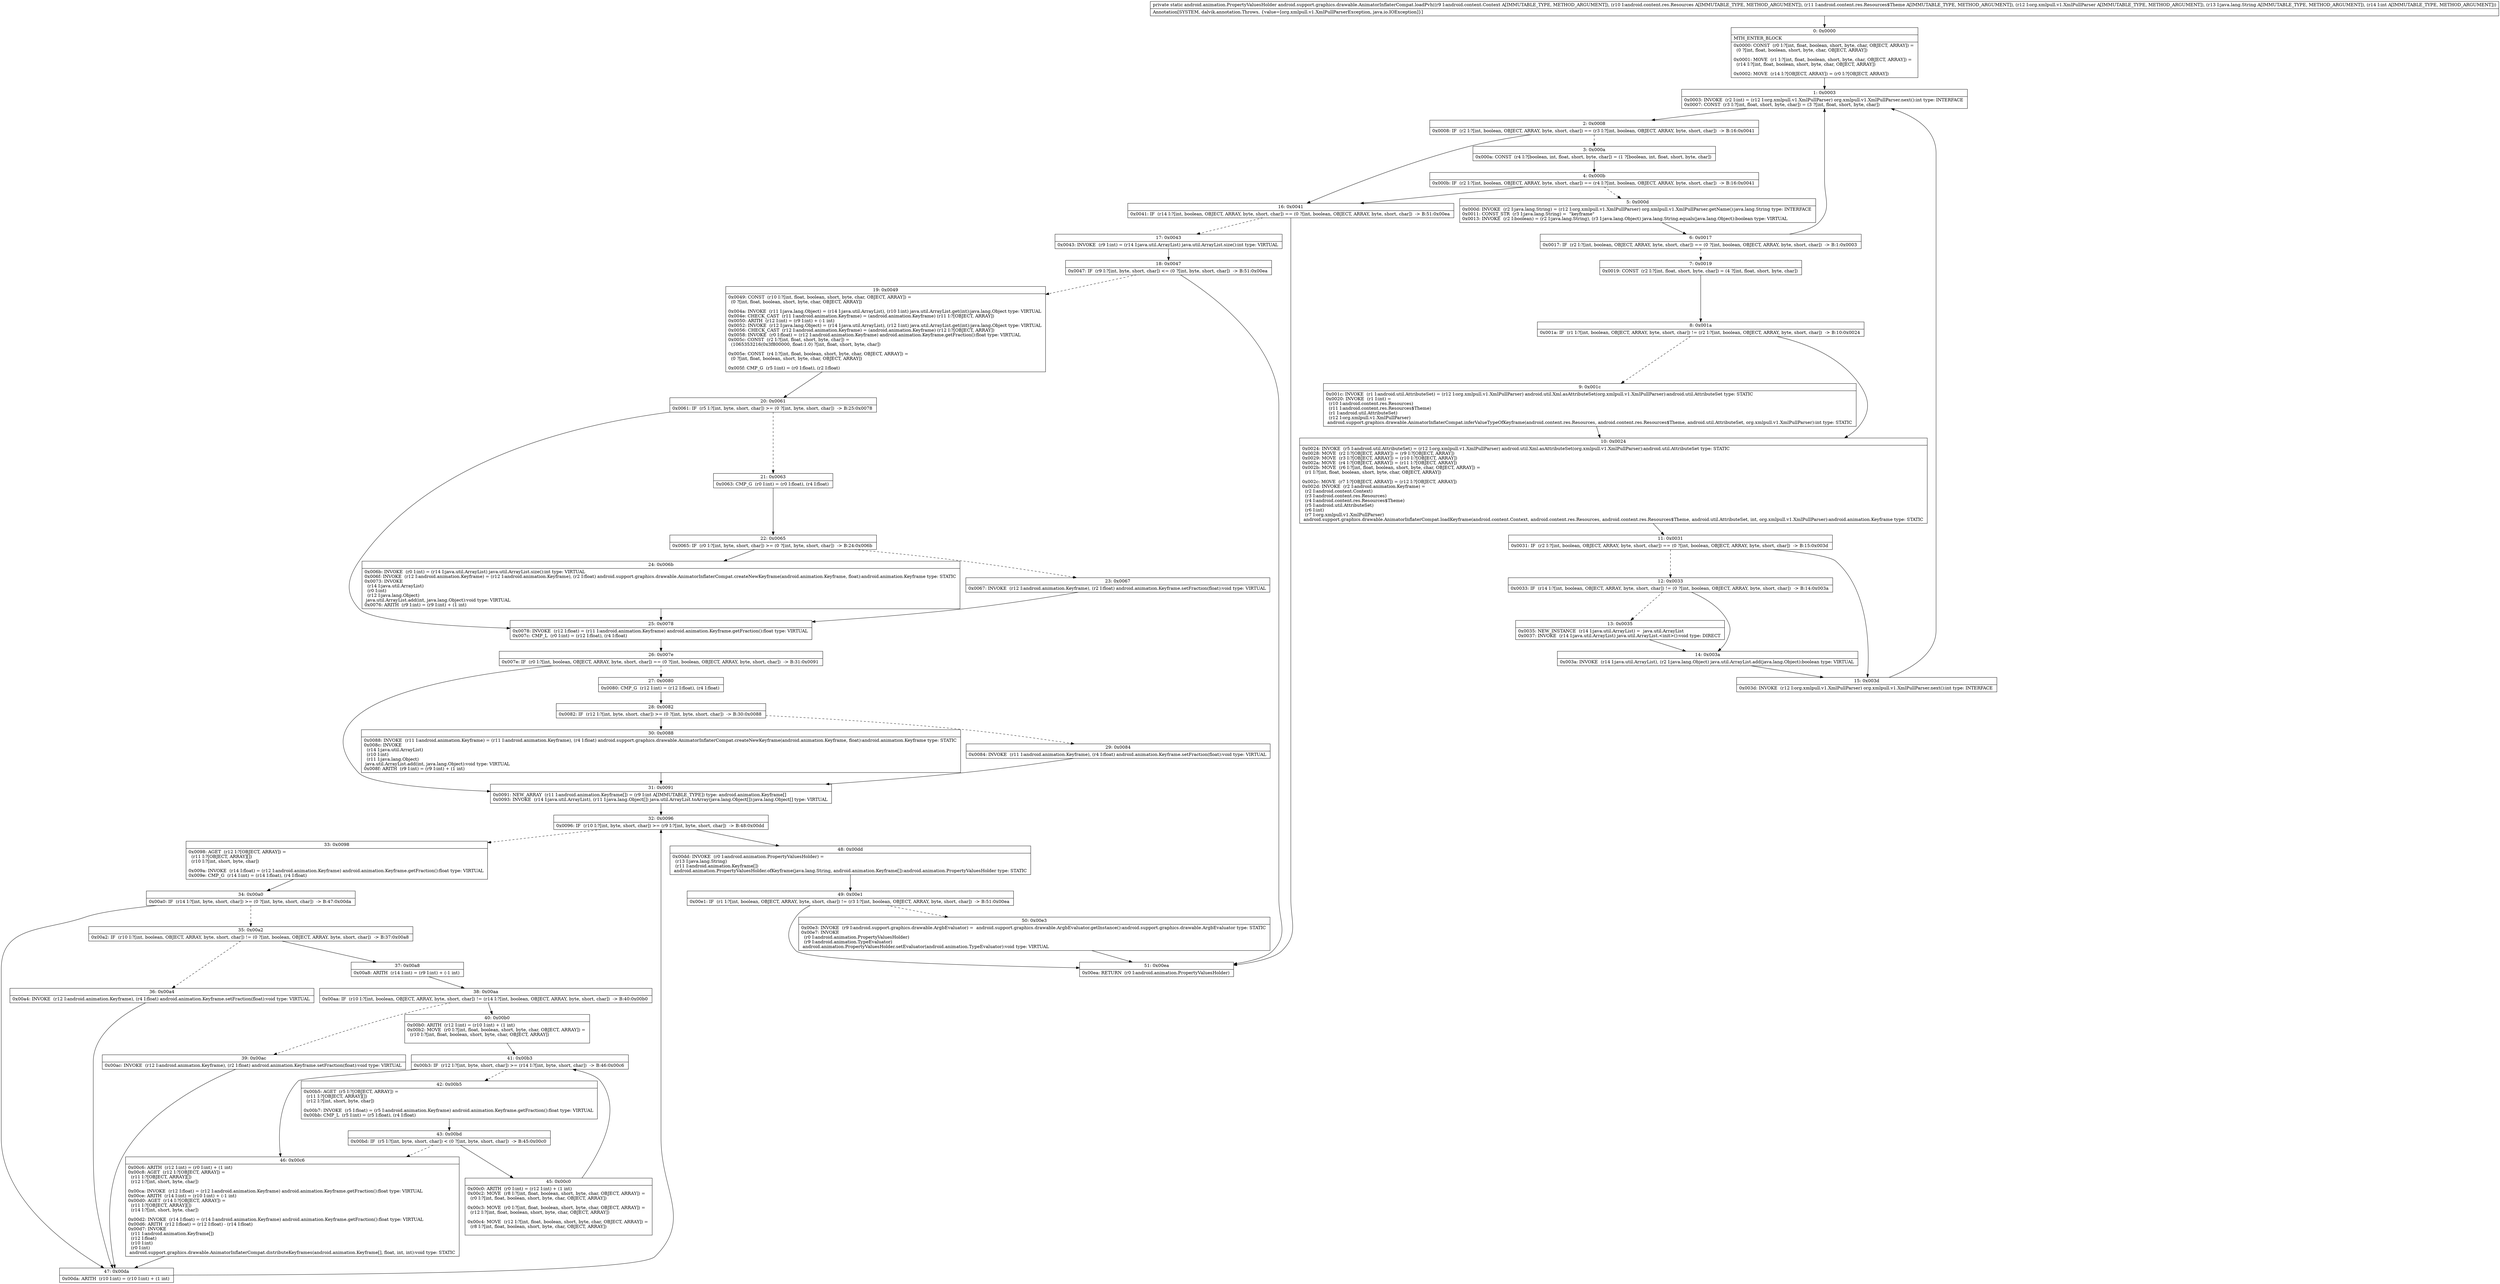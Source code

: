 digraph "CFG forandroid.support.graphics.drawable.AnimatorInflaterCompat.loadPvh(Landroid\/content\/Context;Landroid\/content\/res\/Resources;Landroid\/content\/res\/Resources$Theme;Lorg\/xmlpull\/v1\/XmlPullParser;Ljava\/lang\/String;I)Landroid\/animation\/PropertyValuesHolder;" {
Node_0 [shape=record,label="{0\:\ 0x0000|MTH_ENTER_BLOCK\l|0x0000: CONST  (r0 I:?[int, float, boolean, short, byte, char, OBJECT, ARRAY]) = \l  (0 ?[int, float, boolean, short, byte, char, OBJECT, ARRAY])\l \l0x0001: MOVE  (r1 I:?[int, float, boolean, short, byte, char, OBJECT, ARRAY]) = \l  (r14 I:?[int, float, boolean, short, byte, char, OBJECT, ARRAY])\l \l0x0002: MOVE  (r14 I:?[OBJECT, ARRAY]) = (r0 I:?[OBJECT, ARRAY]) \l}"];
Node_1 [shape=record,label="{1\:\ 0x0003|0x0003: INVOKE  (r2 I:int) = (r12 I:org.xmlpull.v1.XmlPullParser) org.xmlpull.v1.XmlPullParser.next():int type: INTERFACE \l0x0007: CONST  (r3 I:?[int, float, short, byte, char]) = (3 ?[int, float, short, byte, char]) \l}"];
Node_2 [shape=record,label="{2\:\ 0x0008|0x0008: IF  (r2 I:?[int, boolean, OBJECT, ARRAY, byte, short, char]) == (r3 I:?[int, boolean, OBJECT, ARRAY, byte, short, char])  \-\> B:16:0x0041 \l}"];
Node_3 [shape=record,label="{3\:\ 0x000a|0x000a: CONST  (r4 I:?[boolean, int, float, short, byte, char]) = (1 ?[boolean, int, float, short, byte, char]) \l}"];
Node_4 [shape=record,label="{4\:\ 0x000b|0x000b: IF  (r2 I:?[int, boolean, OBJECT, ARRAY, byte, short, char]) == (r4 I:?[int, boolean, OBJECT, ARRAY, byte, short, char])  \-\> B:16:0x0041 \l}"];
Node_5 [shape=record,label="{5\:\ 0x000d|0x000d: INVOKE  (r2 I:java.lang.String) = (r12 I:org.xmlpull.v1.XmlPullParser) org.xmlpull.v1.XmlPullParser.getName():java.lang.String type: INTERFACE \l0x0011: CONST_STR  (r3 I:java.lang.String) =  \"keyframe\" \l0x0013: INVOKE  (r2 I:boolean) = (r2 I:java.lang.String), (r3 I:java.lang.Object) java.lang.String.equals(java.lang.Object):boolean type: VIRTUAL \l}"];
Node_6 [shape=record,label="{6\:\ 0x0017|0x0017: IF  (r2 I:?[int, boolean, OBJECT, ARRAY, byte, short, char]) == (0 ?[int, boolean, OBJECT, ARRAY, byte, short, char])  \-\> B:1:0x0003 \l}"];
Node_7 [shape=record,label="{7\:\ 0x0019|0x0019: CONST  (r2 I:?[int, float, short, byte, char]) = (4 ?[int, float, short, byte, char]) \l}"];
Node_8 [shape=record,label="{8\:\ 0x001a|0x001a: IF  (r1 I:?[int, boolean, OBJECT, ARRAY, byte, short, char]) != (r2 I:?[int, boolean, OBJECT, ARRAY, byte, short, char])  \-\> B:10:0x0024 \l}"];
Node_9 [shape=record,label="{9\:\ 0x001c|0x001c: INVOKE  (r1 I:android.util.AttributeSet) = (r12 I:org.xmlpull.v1.XmlPullParser) android.util.Xml.asAttributeSet(org.xmlpull.v1.XmlPullParser):android.util.AttributeSet type: STATIC \l0x0020: INVOKE  (r1 I:int) = \l  (r10 I:android.content.res.Resources)\l  (r11 I:android.content.res.Resources$Theme)\l  (r1 I:android.util.AttributeSet)\l  (r12 I:org.xmlpull.v1.XmlPullParser)\l android.support.graphics.drawable.AnimatorInflaterCompat.inferValueTypeOfKeyframe(android.content.res.Resources, android.content.res.Resources$Theme, android.util.AttributeSet, org.xmlpull.v1.XmlPullParser):int type: STATIC \l}"];
Node_10 [shape=record,label="{10\:\ 0x0024|0x0024: INVOKE  (r5 I:android.util.AttributeSet) = (r12 I:org.xmlpull.v1.XmlPullParser) android.util.Xml.asAttributeSet(org.xmlpull.v1.XmlPullParser):android.util.AttributeSet type: STATIC \l0x0028: MOVE  (r2 I:?[OBJECT, ARRAY]) = (r9 I:?[OBJECT, ARRAY]) \l0x0029: MOVE  (r3 I:?[OBJECT, ARRAY]) = (r10 I:?[OBJECT, ARRAY]) \l0x002a: MOVE  (r4 I:?[OBJECT, ARRAY]) = (r11 I:?[OBJECT, ARRAY]) \l0x002b: MOVE  (r6 I:?[int, float, boolean, short, byte, char, OBJECT, ARRAY]) = \l  (r1 I:?[int, float, boolean, short, byte, char, OBJECT, ARRAY])\l \l0x002c: MOVE  (r7 I:?[OBJECT, ARRAY]) = (r12 I:?[OBJECT, ARRAY]) \l0x002d: INVOKE  (r2 I:android.animation.Keyframe) = \l  (r2 I:android.content.Context)\l  (r3 I:android.content.res.Resources)\l  (r4 I:android.content.res.Resources$Theme)\l  (r5 I:android.util.AttributeSet)\l  (r6 I:int)\l  (r7 I:org.xmlpull.v1.XmlPullParser)\l android.support.graphics.drawable.AnimatorInflaterCompat.loadKeyframe(android.content.Context, android.content.res.Resources, android.content.res.Resources$Theme, android.util.AttributeSet, int, org.xmlpull.v1.XmlPullParser):android.animation.Keyframe type: STATIC \l}"];
Node_11 [shape=record,label="{11\:\ 0x0031|0x0031: IF  (r2 I:?[int, boolean, OBJECT, ARRAY, byte, short, char]) == (0 ?[int, boolean, OBJECT, ARRAY, byte, short, char])  \-\> B:15:0x003d \l}"];
Node_12 [shape=record,label="{12\:\ 0x0033|0x0033: IF  (r14 I:?[int, boolean, OBJECT, ARRAY, byte, short, char]) != (0 ?[int, boolean, OBJECT, ARRAY, byte, short, char])  \-\> B:14:0x003a \l}"];
Node_13 [shape=record,label="{13\:\ 0x0035|0x0035: NEW_INSTANCE  (r14 I:java.util.ArrayList) =  java.util.ArrayList \l0x0037: INVOKE  (r14 I:java.util.ArrayList) java.util.ArrayList.\<init\>():void type: DIRECT \l}"];
Node_14 [shape=record,label="{14\:\ 0x003a|0x003a: INVOKE  (r14 I:java.util.ArrayList), (r2 I:java.lang.Object) java.util.ArrayList.add(java.lang.Object):boolean type: VIRTUAL \l}"];
Node_15 [shape=record,label="{15\:\ 0x003d|0x003d: INVOKE  (r12 I:org.xmlpull.v1.XmlPullParser) org.xmlpull.v1.XmlPullParser.next():int type: INTERFACE \l}"];
Node_16 [shape=record,label="{16\:\ 0x0041|0x0041: IF  (r14 I:?[int, boolean, OBJECT, ARRAY, byte, short, char]) == (0 ?[int, boolean, OBJECT, ARRAY, byte, short, char])  \-\> B:51:0x00ea \l}"];
Node_17 [shape=record,label="{17\:\ 0x0043|0x0043: INVOKE  (r9 I:int) = (r14 I:java.util.ArrayList) java.util.ArrayList.size():int type: VIRTUAL \l}"];
Node_18 [shape=record,label="{18\:\ 0x0047|0x0047: IF  (r9 I:?[int, byte, short, char]) \<= (0 ?[int, byte, short, char])  \-\> B:51:0x00ea \l}"];
Node_19 [shape=record,label="{19\:\ 0x0049|0x0049: CONST  (r10 I:?[int, float, boolean, short, byte, char, OBJECT, ARRAY]) = \l  (0 ?[int, float, boolean, short, byte, char, OBJECT, ARRAY])\l \l0x004a: INVOKE  (r11 I:java.lang.Object) = (r14 I:java.util.ArrayList), (r10 I:int) java.util.ArrayList.get(int):java.lang.Object type: VIRTUAL \l0x004e: CHECK_CAST  (r11 I:android.animation.Keyframe) = (android.animation.Keyframe) (r11 I:?[OBJECT, ARRAY]) \l0x0050: ARITH  (r12 I:int) = (r9 I:int) + (\-1 int) \l0x0052: INVOKE  (r12 I:java.lang.Object) = (r14 I:java.util.ArrayList), (r12 I:int) java.util.ArrayList.get(int):java.lang.Object type: VIRTUAL \l0x0056: CHECK_CAST  (r12 I:android.animation.Keyframe) = (android.animation.Keyframe) (r12 I:?[OBJECT, ARRAY]) \l0x0058: INVOKE  (r0 I:float) = (r12 I:android.animation.Keyframe) android.animation.Keyframe.getFraction():float type: VIRTUAL \l0x005c: CONST  (r2 I:?[int, float, short, byte, char]) = \l  (1065353216(0x3f800000, float:1.0) ?[int, float, short, byte, char])\l \l0x005e: CONST  (r4 I:?[int, float, boolean, short, byte, char, OBJECT, ARRAY]) = \l  (0 ?[int, float, boolean, short, byte, char, OBJECT, ARRAY])\l \l0x005f: CMP_G  (r5 I:int) = (r0 I:float), (r2 I:float) \l}"];
Node_20 [shape=record,label="{20\:\ 0x0061|0x0061: IF  (r5 I:?[int, byte, short, char]) \>= (0 ?[int, byte, short, char])  \-\> B:25:0x0078 \l}"];
Node_21 [shape=record,label="{21\:\ 0x0063|0x0063: CMP_G  (r0 I:int) = (r0 I:float), (r4 I:float) \l}"];
Node_22 [shape=record,label="{22\:\ 0x0065|0x0065: IF  (r0 I:?[int, byte, short, char]) \>= (0 ?[int, byte, short, char])  \-\> B:24:0x006b \l}"];
Node_23 [shape=record,label="{23\:\ 0x0067|0x0067: INVOKE  (r12 I:android.animation.Keyframe), (r2 I:float) android.animation.Keyframe.setFraction(float):void type: VIRTUAL \l}"];
Node_24 [shape=record,label="{24\:\ 0x006b|0x006b: INVOKE  (r0 I:int) = (r14 I:java.util.ArrayList) java.util.ArrayList.size():int type: VIRTUAL \l0x006f: INVOKE  (r12 I:android.animation.Keyframe) = (r12 I:android.animation.Keyframe), (r2 I:float) android.support.graphics.drawable.AnimatorInflaterCompat.createNewKeyframe(android.animation.Keyframe, float):android.animation.Keyframe type: STATIC \l0x0073: INVOKE  \l  (r14 I:java.util.ArrayList)\l  (r0 I:int)\l  (r12 I:java.lang.Object)\l java.util.ArrayList.add(int, java.lang.Object):void type: VIRTUAL \l0x0076: ARITH  (r9 I:int) = (r9 I:int) + (1 int) \l}"];
Node_25 [shape=record,label="{25\:\ 0x0078|0x0078: INVOKE  (r12 I:float) = (r11 I:android.animation.Keyframe) android.animation.Keyframe.getFraction():float type: VIRTUAL \l0x007c: CMP_L  (r0 I:int) = (r12 I:float), (r4 I:float) \l}"];
Node_26 [shape=record,label="{26\:\ 0x007e|0x007e: IF  (r0 I:?[int, boolean, OBJECT, ARRAY, byte, short, char]) == (0 ?[int, boolean, OBJECT, ARRAY, byte, short, char])  \-\> B:31:0x0091 \l}"];
Node_27 [shape=record,label="{27\:\ 0x0080|0x0080: CMP_G  (r12 I:int) = (r12 I:float), (r4 I:float) \l}"];
Node_28 [shape=record,label="{28\:\ 0x0082|0x0082: IF  (r12 I:?[int, byte, short, char]) \>= (0 ?[int, byte, short, char])  \-\> B:30:0x0088 \l}"];
Node_29 [shape=record,label="{29\:\ 0x0084|0x0084: INVOKE  (r11 I:android.animation.Keyframe), (r4 I:float) android.animation.Keyframe.setFraction(float):void type: VIRTUAL \l}"];
Node_30 [shape=record,label="{30\:\ 0x0088|0x0088: INVOKE  (r11 I:android.animation.Keyframe) = (r11 I:android.animation.Keyframe), (r4 I:float) android.support.graphics.drawable.AnimatorInflaterCompat.createNewKeyframe(android.animation.Keyframe, float):android.animation.Keyframe type: STATIC \l0x008c: INVOKE  \l  (r14 I:java.util.ArrayList)\l  (r10 I:int)\l  (r11 I:java.lang.Object)\l java.util.ArrayList.add(int, java.lang.Object):void type: VIRTUAL \l0x008f: ARITH  (r9 I:int) = (r9 I:int) + (1 int) \l}"];
Node_31 [shape=record,label="{31\:\ 0x0091|0x0091: NEW_ARRAY  (r11 I:android.animation.Keyframe[]) = (r9 I:int A[IMMUTABLE_TYPE]) type: android.animation.Keyframe[] \l0x0093: INVOKE  (r14 I:java.util.ArrayList), (r11 I:java.lang.Object[]) java.util.ArrayList.toArray(java.lang.Object[]):java.lang.Object[] type: VIRTUAL \l}"];
Node_32 [shape=record,label="{32\:\ 0x0096|0x0096: IF  (r10 I:?[int, byte, short, char]) \>= (r9 I:?[int, byte, short, char])  \-\> B:48:0x00dd \l}"];
Node_33 [shape=record,label="{33\:\ 0x0098|0x0098: AGET  (r12 I:?[OBJECT, ARRAY]) = \l  (r11 I:?[OBJECT, ARRAY][])\l  (r10 I:?[int, short, byte, char])\l \l0x009a: INVOKE  (r14 I:float) = (r12 I:android.animation.Keyframe) android.animation.Keyframe.getFraction():float type: VIRTUAL \l0x009e: CMP_G  (r14 I:int) = (r14 I:float), (r4 I:float) \l}"];
Node_34 [shape=record,label="{34\:\ 0x00a0|0x00a0: IF  (r14 I:?[int, byte, short, char]) \>= (0 ?[int, byte, short, char])  \-\> B:47:0x00da \l}"];
Node_35 [shape=record,label="{35\:\ 0x00a2|0x00a2: IF  (r10 I:?[int, boolean, OBJECT, ARRAY, byte, short, char]) != (0 ?[int, boolean, OBJECT, ARRAY, byte, short, char])  \-\> B:37:0x00a8 \l}"];
Node_36 [shape=record,label="{36\:\ 0x00a4|0x00a4: INVOKE  (r12 I:android.animation.Keyframe), (r4 I:float) android.animation.Keyframe.setFraction(float):void type: VIRTUAL \l}"];
Node_37 [shape=record,label="{37\:\ 0x00a8|0x00a8: ARITH  (r14 I:int) = (r9 I:int) + (\-1 int) \l}"];
Node_38 [shape=record,label="{38\:\ 0x00aa|0x00aa: IF  (r10 I:?[int, boolean, OBJECT, ARRAY, byte, short, char]) != (r14 I:?[int, boolean, OBJECT, ARRAY, byte, short, char])  \-\> B:40:0x00b0 \l}"];
Node_39 [shape=record,label="{39\:\ 0x00ac|0x00ac: INVOKE  (r12 I:android.animation.Keyframe), (r2 I:float) android.animation.Keyframe.setFraction(float):void type: VIRTUAL \l}"];
Node_40 [shape=record,label="{40\:\ 0x00b0|0x00b0: ARITH  (r12 I:int) = (r10 I:int) + (1 int) \l0x00b2: MOVE  (r0 I:?[int, float, boolean, short, byte, char, OBJECT, ARRAY]) = \l  (r10 I:?[int, float, boolean, short, byte, char, OBJECT, ARRAY])\l \l}"];
Node_41 [shape=record,label="{41\:\ 0x00b3|0x00b3: IF  (r12 I:?[int, byte, short, char]) \>= (r14 I:?[int, byte, short, char])  \-\> B:46:0x00c6 \l}"];
Node_42 [shape=record,label="{42\:\ 0x00b5|0x00b5: AGET  (r5 I:?[OBJECT, ARRAY]) = \l  (r11 I:?[OBJECT, ARRAY][])\l  (r12 I:?[int, short, byte, char])\l \l0x00b7: INVOKE  (r5 I:float) = (r5 I:android.animation.Keyframe) android.animation.Keyframe.getFraction():float type: VIRTUAL \l0x00bb: CMP_L  (r5 I:int) = (r5 I:float), (r4 I:float) \l}"];
Node_43 [shape=record,label="{43\:\ 0x00bd|0x00bd: IF  (r5 I:?[int, byte, short, char]) \< (0 ?[int, byte, short, char])  \-\> B:45:0x00c0 \l}"];
Node_45 [shape=record,label="{45\:\ 0x00c0|0x00c0: ARITH  (r0 I:int) = (r12 I:int) + (1 int) \l0x00c2: MOVE  (r8 I:?[int, float, boolean, short, byte, char, OBJECT, ARRAY]) = \l  (r0 I:?[int, float, boolean, short, byte, char, OBJECT, ARRAY])\l \l0x00c3: MOVE  (r0 I:?[int, float, boolean, short, byte, char, OBJECT, ARRAY]) = \l  (r12 I:?[int, float, boolean, short, byte, char, OBJECT, ARRAY])\l \l0x00c4: MOVE  (r12 I:?[int, float, boolean, short, byte, char, OBJECT, ARRAY]) = \l  (r8 I:?[int, float, boolean, short, byte, char, OBJECT, ARRAY])\l \l}"];
Node_46 [shape=record,label="{46\:\ 0x00c6|0x00c6: ARITH  (r12 I:int) = (r0 I:int) + (1 int) \l0x00c8: AGET  (r12 I:?[OBJECT, ARRAY]) = \l  (r11 I:?[OBJECT, ARRAY][])\l  (r12 I:?[int, short, byte, char])\l \l0x00ca: INVOKE  (r12 I:float) = (r12 I:android.animation.Keyframe) android.animation.Keyframe.getFraction():float type: VIRTUAL \l0x00ce: ARITH  (r14 I:int) = (r10 I:int) + (\-1 int) \l0x00d0: AGET  (r14 I:?[OBJECT, ARRAY]) = \l  (r11 I:?[OBJECT, ARRAY][])\l  (r14 I:?[int, short, byte, char])\l \l0x00d2: INVOKE  (r14 I:float) = (r14 I:android.animation.Keyframe) android.animation.Keyframe.getFraction():float type: VIRTUAL \l0x00d6: ARITH  (r12 I:float) = (r12 I:float) \- (r14 I:float) \l0x00d7: INVOKE  \l  (r11 I:android.animation.Keyframe[])\l  (r12 I:float)\l  (r10 I:int)\l  (r0 I:int)\l android.support.graphics.drawable.AnimatorInflaterCompat.distributeKeyframes(android.animation.Keyframe[], float, int, int):void type: STATIC \l}"];
Node_47 [shape=record,label="{47\:\ 0x00da|0x00da: ARITH  (r10 I:int) = (r10 I:int) + (1 int) \l}"];
Node_48 [shape=record,label="{48\:\ 0x00dd|0x00dd: INVOKE  (r0 I:android.animation.PropertyValuesHolder) = \l  (r13 I:java.lang.String)\l  (r11 I:android.animation.Keyframe[])\l android.animation.PropertyValuesHolder.ofKeyframe(java.lang.String, android.animation.Keyframe[]):android.animation.PropertyValuesHolder type: STATIC \l}"];
Node_49 [shape=record,label="{49\:\ 0x00e1|0x00e1: IF  (r1 I:?[int, boolean, OBJECT, ARRAY, byte, short, char]) != (r3 I:?[int, boolean, OBJECT, ARRAY, byte, short, char])  \-\> B:51:0x00ea \l}"];
Node_50 [shape=record,label="{50\:\ 0x00e3|0x00e3: INVOKE  (r9 I:android.support.graphics.drawable.ArgbEvaluator) =  android.support.graphics.drawable.ArgbEvaluator.getInstance():android.support.graphics.drawable.ArgbEvaluator type: STATIC \l0x00e7: INVOKE  \l  (r0 I:android.animation.PropertyValuesHolder)\l  (r9 I:android.animation.TypeEvaluator)\l android.animation.PropertyValuesHolder.setEvaluator(android.animation.TypeEvaluator):void type: VIRTUAL \l}"];
Node_51 [shape=record,label="{51\:\ 0x00ea|0x00ea: RETURN  (r0 I:android.animation.PropertyValuesHolder) \l}"];
MethodNode[shape=record,label="{private static android.animation.PropertyValuesHolder android.support.graphics.drawable.AnimatorInflaterCompat.loadPvh((r9 I:android.content.Context A[IMMUTABLE_TYPE, METHOD_ARGUMENT]), (r10 I:android.content.res.Resources A[IMMUTABLE_TYPE, METHOD_ARGUMENT]), (r11 I:android.content.res.Resources$Theme A[IMMUTABLE_TYPE, METHOD_ARGUMENT]), (r12 I:org.xmlpull.v1.XmlPullParser A[IMMUTABLE_TYPE, METHOD_ARGUMENT]), (r13 I:java.lang.String A[IMMUTABLE_TYPE, METHOD_ARGUMENT]), (r14 I:int A[IMMUTABLE_TYPE, METHOD_ARGUMENT]))  | Annotation[SYSTEM, dalvik.annotation.Throws, \{value=[org.xmlpull.v1.XmlPullParserException, java.io.IOException]\}]\l}"];
MethodNode -> Node_0;
Node_0 -> Node_1;
Node_1 -> Node_2;
Node_2 -> Node_3[style=dashed];
Node_2 -> Node_16;
Node_3 -> Node_4;
Node_4 -> Node_5[style=dashed];
Node_4 -> Node_16;
Node_5 -> Node_6;
Node_6 -> Node_1;
Node_6 -> Node_7[style=dashed];
Node_7 -> Node_8;
Node_8 -> Node_9[style=dashed];
Node_8 -> Node_10;
Node_9 -> Node_10;
Node_10 -> Node_11;
Node_11 -> Node_12[style=dashed];
Node_11 -> Node_15;
Node_12 -> Node_13[style=dashed];
Node_12 -> Node_14;
Node_13 -> Node_14;
Node_14 -> Node_15;
Node_15 -> Node_1;
Node_16 -> Node_17[style=dashed];
Node_16 -> Node_51;
Node_17 -> Node_18;
Node_18 -> Node_19[style=dashed];
Node_18 -> Node_51;
Node_19 -> Node_20;
Node_20 -> Node_21[style=dashed];
Node_20 -> Node_25;
Node_21 -> Node_22;
Node_22 -> Node_23[style=dashed];
Node_22 -> Node_24;
Node_23 -> Node_25;
Node_24 -> Node_25;
Node_25 -> Node_26;
Node_26 -> Node_27[style=dashed];
Node_26 -> Node_31;
Node_27 -> Node_28;
Node_28 -> Node_29[style=dashed];
Node_28 -> Node_30;
Node_29 -> Node_31;
Node_30 -> Node_31;
Node_31 -> Node_32;
Node_32 -> Node_33[style=dashed];
Node_32 -> Node_48;
Node_33 -> Node_34;
Node_34 -> Node_35[style=dashed];
Node_34 -> Node_47;
Node_35 -> Node_36[style=dashed];
Node_35 -> Node_37;
Node_36 -> Node_47;
Node_37 -> Node_38;
Node_38 -> Node_39[style=dashed];
Node_38 -> Node_40;
Node_39 -> Node_47;
Node_40 -> Node_41;
Node_41 -> Node_42[style=dashed];
Node_41 -> Node_46;
Node_42 -> Node_43;
Node_43 -> Node_45;
Node_43 -> Node_46[style=dashed];
Node_45 -> Node_41;
Node_46 -> Node_47;
Node_47 -> Node_32;
Node_48 -> Node_49;
Node_49 -> Node_50[style=dashed];
Node_49 -> Node_51;
Node_50 -> Node_51;
}


